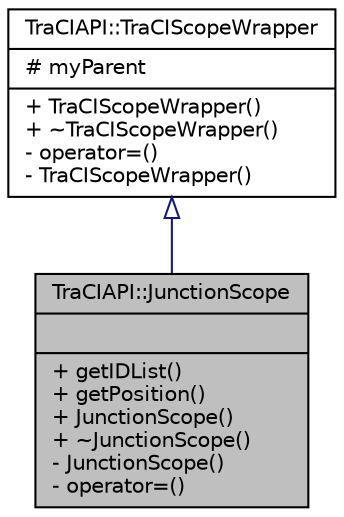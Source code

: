 digraph "TraCIAPI::JunctionScope"
{
  edge [fontname="Helvetica",fontsize="10",labelfontname="Helvetica",labelfontsize="10"];
  node [fontname="Helvetica",fontsize="10",shape=record];
  Node0 [label="{TraCIAPI::JunctionScope\n||+ getIDList()\l+ getPosition()\l+ JunctionScope()\l+ ~JunctionScope()\l- JunctionScope()\l- operator=()\l}",height=0.2,width=0.4,color="black", fillcolor="grey75", style="filled", fontcolor="black"];
  Node1 -> Node0 [dir="back",color="midnightblue",fontsize="10",style="solid",arrowtail="onormal",fontname="Helvetica"];
  Node1 [label="{TraCIAPI::TraCIScopeWrapper\n|# myParent\l|+ TraCIScopeWrapper()\l+ ~TraCIScopeWrapper()\l- operator=()\l- TraCIScopeWrapper()\l}",height=0.2,width=0.4,color="black", fillcolor="white", style="filled",URL="$de/da7/class_tra_c_i_a_p_i_1_1_tra_c_i_scope_wrapper.html",tooltip="An abstract interface for accessing type-dependent values. "];
}
